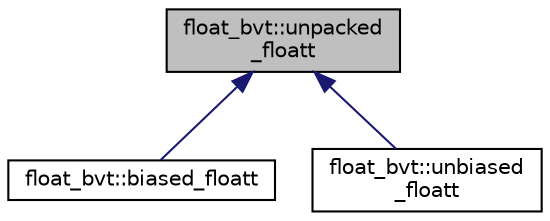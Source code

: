 digraph "float_bvt::unpacked_floatt"
{
 // LATEX_PDF_SIZE
  bgcolor="transparent";
  edge [fontname="Helvetica",fontsize="10",labelfontname="Helvetica",labelfontsize="10"];
  node [fontname="Helvetica",fontsize="10",shape=record];
  Node1 [label="float_bvt::unpacked\l_floatt",height=0.2,width=0.4,color="black", fillcolor="grey75", style="filled", fontcolor="black",tooltip=" "];
  Node1 -> Node2 [dir="back",color="midnightblue",fontsize="10",style="solid",fontname="Helvetica"];
  Node2 [label="float_bvt::biased_floatt",height=0.2,width=0.4,color="black",URL="$structfloat__bvt_1_1biased__floatt.html",tooltip=" "];
  Node1 -> Node3 [dir="back",color="midnightblue",fontsize="10",style="solid",fontname="Helvetica"];
  Node3 [label="float_bvt::unbiased\l_floatt",height=0.2,width=0.4,color="black",URL="$structfloat__bvt_1_1unbiased__floatt.html",tooltip=" "];
}
